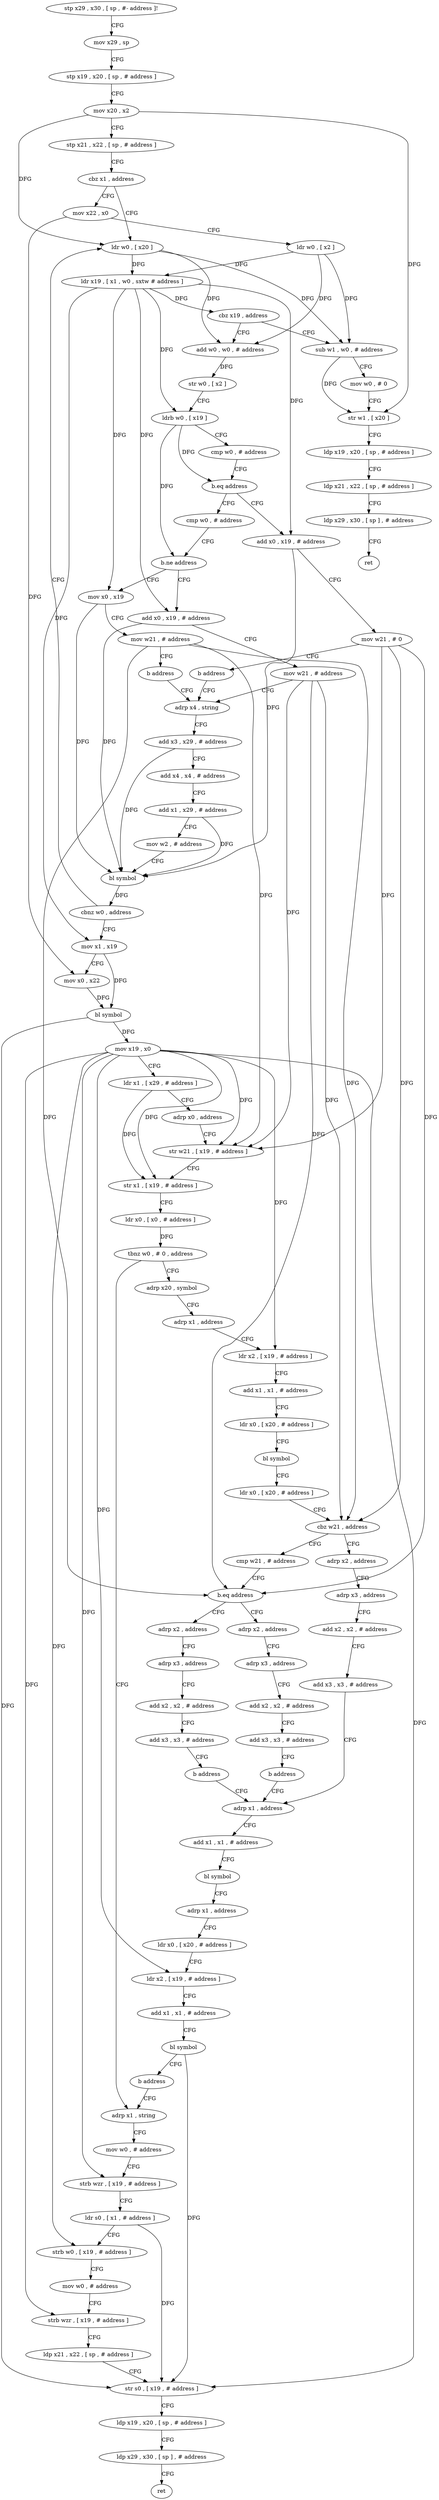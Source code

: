 digraph "func" {
"4276584" [label = "stp x29 , x30 , [ sp , #- address ]!" ]
"4276588" [label = "mov x29 , sp" ]
"4276592" [label = "stp x19 , x20 , [ sp , # address ]" ]
"4276596" [label = "mov x20 , x2" ]
"4276600" [label = "stp x21 , x22 , [ sp , # address ]" ]
"4276604" [label = "cbz x1 , address" ]
"4276792" [label = "ldr w0 , [ x20 ]" ]
"4276608" [label = "mov x22 , x0" ]
"4276796" [label = "sub w1 , w0 , # address" ]
"4276612" [label = "ldr w0 , [ x2 ]" ]
"4276616" [label = "ldr x19 , [ x1 , w0 , sxtw # address ]" ]
"4276620" [label = "cbz x19 , address" ]
"4276624" [label = "add w0 , w0 , # address" ]
"4276800" [label = "mov w0 , # 0" ]
"4276804" [label = "str w1 , [ x20 ]" ]
"4276808" [label = "ldp x19 , x20 , [ sp , # address ]" ]
"4276812" [label = "ldp x21 , x22 , [ sp , # address ]" ]
"4276816" [label = "ldp x29 , x30 , [ sp ] , # address" ]
"4276820" [label = "ret" ]
"4276628" [label = "str w0 , [ x2 ]" ]
"4276632" [label = "ldrb w0 , [ x19 ]" ]
"4276636" [label = "cmp w0 , # address" ]
"4276640" [label = "b.eq address" ]
"4276776" [label = "add x0 , x19 , # address" ]
"4276644" [label = "cmp w0 , # address" ]
"4276780" [label = "mov w21 , # 0" ]
"4276784" [label = "b address" ]
"4276660" [label = "adrp x4 , string" ]
"4276648" [label = "b.ne address" ]
"4276888" [label = "mov x0 , x19" ]
"4276652" [label = "add x0 , x19 , # address" ]
"4276664" [label = "add x3 , x29 , # address" ]
"4276668" [label = "add x4 , x4 , # address" ]
"4276672" [label = "add x1 , x29 , # address" ]
"4276676" [label = "mov w2 , # address" ]
"4276680" [label = "bl symbol" ]
"4276684" [label = "cbnz w0 , address" ]
"4276688" [label = "mov x1 , x19" ]
"4276892" [label = "mov w21 , # address" ]
"4276896" [label = "b address" ]
"4276656" [label = "mov w21 , # address" ]
"4276692" [label = "mov x0 , x22" ]
"4276696" [label = "bl symbol" ]
"4276700" [label = "mov x19 , x0" ]
"4276704" [label = "ldr x1 , [ x29 , # address ]" ]
"4276708" [label = "adrp x0 , address" ]
"4276712" [label = "str w21 , [ x19 , # address ]" ]
"4276716" [label = "str x1 , [ x19 , # address ]" ]
"4276720" [label = "ldr x0 , [ x0 , # address ]" ]
"4276724" [label = "tbnz w0 , # 0 , address" ]
"4276824" [label = "adrp x20 , symbol" ]
"4276728" [label = "adrp x1 , string" ]
"4276828" [label = "adrp x1 , address" ]
"4276832" [label = "ldr x2 , [ x19 , # address ]" ]
"4276836" [label = "add x1 , x1 , # address" ]
"4276840" [label = "ldr x0 , [ x20 , # address ]" ]
"4276844" [label = "bl symbol" ]
"4276848" [label = "ldr x0 , [ x20 , # address ]" ]
"4276852" [label = "cbz w21 , address" ]
"4276904" [label = "adrp x2 , address" ]
"4276856" [label = "cmp w21 , # address" ]
"4276732" [label = "mov w0 , # address" ]
"4276736" [label = "strb wzr , [ x19 , # address ]" ]
"4276740" [label = "ldr s0 , [ x1 , # address ]" ]
"4276744" [label = "strb w0 , [ x19 , # address ]" ]
"4276748" [label = "mov w0 , # address" ]
"4276752" [label = "strb wzr , [ x19 , # address ]" ]
"4276756" [label = "ldp x21 , x22 , [ sp , # address ]" ]
"4276760" [label = "str s0 , [ x19 , # address ]" ]
"4276764" [label = "ldp x19 , x20 , [ sp , # address ]" ]
"4276768" [label = "ldp x29 , x30 , [ sp ] , # address" ]
"4276772" [label = "ret" ]
"4276908" [label = "adrp x3 , address" ]
"4276912" [label = "add x2 , x2 , # address" ]
"4276916" [label = "add x3 , x3 , # address" ]
"4276920" [label = "adrp x1 , address" ]
"4276860" [label = "b.eq address" ]
"4276960" [label = "adrp x2 , address" ]
"4276864" [label = "adrp x2 , address" ]
"4276964" [label = "adrp x3 , address" ]
"4276968" [label = "add x2 , x2 , # address" ]
"4276972" [label = "add x3 , x3 , # address" ]
"4276976" [label = "b address" ]
"4276868" [label = "adrp x3 , address" ]
"4276872" [label = "add x2 , x2 , # address" ]
"4276876" [label = "add x3 , x3 , # address" ]
"4276880" [label = "b address" ]
"4276924" [label = "add x1 , x1 , # address" ]
"4276928" [label = "bl symbol" ]
"4276932" [label = "adrp x1 , address" ]
"4276936" [label = "ldr x0 , [ x20 , # address ]" ]
"4276940" [label = "ldr x2 , [ x19 , # address ]" ]
"4276944" [label = "add x1 , x1 , # address" ]
"4276948" [label = "bl symbol" ]
"4276952" [label = "b address" ]
"4276584" -> "4276588" [ label = "CFG" ]
"4276588" -> "4276592" [ label = "CFG" ]
"4276592" -> "4276596" [ label = "CFG" ]
"4276596" -> "4276600" [ label = "CFG" ]
"4276596" -> "4276792" [ label = "DFG" ]
"4276596" -> "4276804" [ label = "DFG" ]
"4276600" -> "4276604" [ label = "CFG" ]
"4276604" -> "4276792" [ label = "CFG" ]
"4276604" -> "4276608" [ label = "CFG" ]
"4276792" -> "4276796" [ label = "DFG" ]
"4276792" -> "4276616" [ label = "DFG" ]
"4276792" -> "4276624" [ label = "DFG" ]
"4276608" -> "4276612" [ label = "CFG" ]
"4276608" -> "4276692" [ label = "DFG" ]
"4276796" -> "4276800" [ label = "CFG" ]
"4276796" -> "4276804" [ label = "DFG" ]
"4276612" -> "4276616" [ label = "DFG" ]
"4276612" -> "4276796" [ label = "DFG" ]
"4276612" -> "4276624" [ label = "DFG" ]
"4276616" -> "4276620" [ label = "DFG" ]
"4276616" -> "4276632" [ label = "DFG" ]
"4276616" -> "4276776" [ label = "DFG" ]
"4276616" -> "4276888" [ label = "DFG" ]
"4276616" -> "4276652" [ label = "DFG" ]
"4276616" -> "4276688" [ label = "DFG" ]
"4276620" -> "4276796" [ label = "CFG" ]
"4276620" -> "4276624" [ label = "CFG" ]
"4276624" -> "4276628" [ label = "DFG" ]
"4276800" -> "4276804" [ label = "CFG" ]
"4276804" -> "4276808" [ label = "CFG" ]
"4276808" -> "4276812" [ label = "CFG" ]
"4276812" -> "4276816" [ label = "CFG" ]
"4276816" -> "4276820" [ label = "CFG" ]
"4276628" -> "4276632" [ label = "CFG" ]
"4276632" -> "4276636" [ label = "CFG" ]
"4276632" -> "4276640" [ label = "DFG" ]
"4276632" -> "4276648" [ label = "DFG" ]
"4276636" -> "4276640" [ label = "CFG" ]
"4276640" -> "4276776" [ label = "CFG" ]
"4276640" -> "4276644" [ label = "CFG" ]
"4276776" -> "4276780" [ label = "CFG" ]
"4276776" -> "4276680" [ label = "DFG" ]
"4276644" -> "4276648" [ label = "CFG" ]
"4276780" -> "4276784" [ label = "CFG" ]
"4276780" -> "4276712" [ label = "DFG" ]
"4276780" -> "4276852" [ label = "DFG" ]
"4276780" -> "4276860" [ label = "DFG" ]
"4276784" -> "4276660" [ label = "CFG" ]
"4276660" -> "4276664" [ label = "CFG" ]
"4276648" -> "4276888" [ label = "CFG" ]
"4276648" -> "4276652" [ label = "CFG" ]
"4276888" -> "4276892" [ label = "CFG" ]
"4276888" -> "4276680" [ label = "DFG" ]
"4276652" -> "4276656" [ label = "CFG" ]
"4276652" -> "4276680" [ label = "DFG" ]
"4276664" -> "4276668" [ label = "CFG" ]
"4276664" -> "4276680" [ label = "DFG" ]
"4276668" -> "4276672" [ label = "CFG" ]
"4276672" -> "4276676" [ label = "CFG" ]
"4276672" -> "4276680" [ label = "DFG" ]
"4276676" -> "4276680" [ label = "CFG" ]
"4276680" -> "4276684" [ label = "DFG" ]
"4276684" -> "4276792" [ label = "CFG" ]
"4276684" -> "4276688" [ label = "CFG" ]
"4276688" -> "4276692" [ label = "CFG" ]
"4276688" -> "4276696" [ label = "DFG" ]
"4276892" -> "4276896" [ label = "CFG" ]
"4276892" -> "4276712" [ label = "DFG" ]
"4276892" -> "4276852" [ label = "DFG" ]
"4276892" -> "4276860" [ label = "DFG" ]
"4276896" -> "4276660" [ label = "CFG" ]
"4276656" -> "4276660" [ label = "CFG" ]
"4276656" -> "4276712" [ label = "DFG" ]
"4276656" -> "4276852" [ label = "DFG" ]
"4276656" -> "4276860" [ label = "DFG" ]
"4276692" -> "4276696" [ label = "DFG" ]
"4276696" -> "4276700" [ label = "DFG" ]
"4276696" -> "4276760" [ label = "DFG" ]
"4276700" -> "4276704" [ label = "CFG" ]
"4276700" -> "4276712" [ label = "DFG" ]
"4276700" -> "4276716" [ label = "DFG" ]
"4276700" -> "4276832" [ label = "DFG" ]
"4276700" -> "4276736" [ label = "DFG" ]
"4276700" -> "4276744" [ label = "DFG" ]
"4276700" -> "4276752" [ label = "DFG" ]
"4276700" -> "4276760" [ label = "DFG" ]
"4276700" -> "4276940" [ label = "DFG" ]
"4276704" -> "4276708" [ label = "CFG" ]
"4276704" -> "4276716" [ label = "DFG" ]
"4276708" -> "4276712" [ label = "CFG" ]
"4276712" -> "4276716" [ label = "CFG" ]
"4276716" -> "4276720" [ label = "CFG" ]
"4276720" -> "4276724" [ label = "DFG" ]
"4276724" -> "4276824" [ label = "CFG" ]
"4276724" -> "4276728" [ label = "CFG" ]
"4276824" -> "4276828" [ label = "CFG" ]
"4276728" -> "4276732" [ label = "CFG" ]
"4276828" -> "4276832" [ label = "CFG" ]
"4276832" -> "4276836" [ label = "CFG" ]
"4276836" -> "4276840" [ label = "CFG" ]
"4276840" -> "4276844" [ label = "CFG" ]
"4276844" -> "4276848" [ label = "CFG" ]
"4276848" -> "4276852" [ label = "CFG" ]
"4276852" -> "4276904" [ label = "CFG" ]
"4276852" -> "4276856" [ label = "CFG" ]
"4276904" -> "4276908" [ label = "CFG" ]
"4276856" -> "4276860" [ label = "CFG" ]
"4276732" -> "4276736" [ label = "CFG" ]
"4276736" -> "4276740" [ label = "CFG" ]
"4276740" -> "4276744" [ label = "CFG" ]
"4276740" -> "4276760" [ label = "DFG" ]
"4276744" -> "4276748" [ label = "CFG" ]
"4276748" -> "4276752" [ label = "CFG" ]
"4276752" -> "4276756" [ label = "CFG" ]
"4276756" -> "4276760" [ label = "CFG" ]
"4276760" -> "4276764" [ label = "CFG" ]
"4276764" -> "4276768" [ label = "CFG" ]
"4276768" -> "4276772" [ label = "CFG" ]
"4276908" -> "4276912" [ label = "CFG" ]
"4276912" -> "4276916" [ label = "CFG" ]
"4276916" -> "4276920" [ label = "CFG" ]
"4276920" -> "4276924" [ label = "CFG" ]
"4276860" -> "4276960" [ label = "CFG" ]
"4276860" -> "4276864" [ label = "CFG" ]
"4276960" -> "4276964" [ label = "CFG" ]
"4276864" -> "4276868" [ label = "CFG" ]
"4276964" -> "4276968" [ label = "CFG" ]
"4276968" -> "4276972" [ label = "CFG" ]
"4276972" -> "4276976" [ label = "CFG" ]
"4276976" -> "4276920" [ label = "CFG" ]
"4276868" -> "4276872" [ label = "CFG" ]
"4276872" -> "4276876" [ label = "CFG" ]
"4276876" -> "4276880" [ label = "CFG" ]
"4276880" -> "4276920" [ label = "CFG" ]
"4276924" -> "4276928" [ label = "CFG" ]
"4276928" -> "4276932" [ label = "CFG" ]
"4276932" -> "4276936" [ label = "CFG" ]
"4276936" -> "4276940" [ label = "CFG" ]
"4276940" -> "4276944" [ label = "CFG" ]
"4276944" -> "4276948" [ label = "CFG" ]
"4276948" -> "4276952" [ label = "CFG" ]
"4276948" -> "4276760" [ label = "DFG" ]
"4276952" -> "4276728" [ label = "CFG" ]
}
